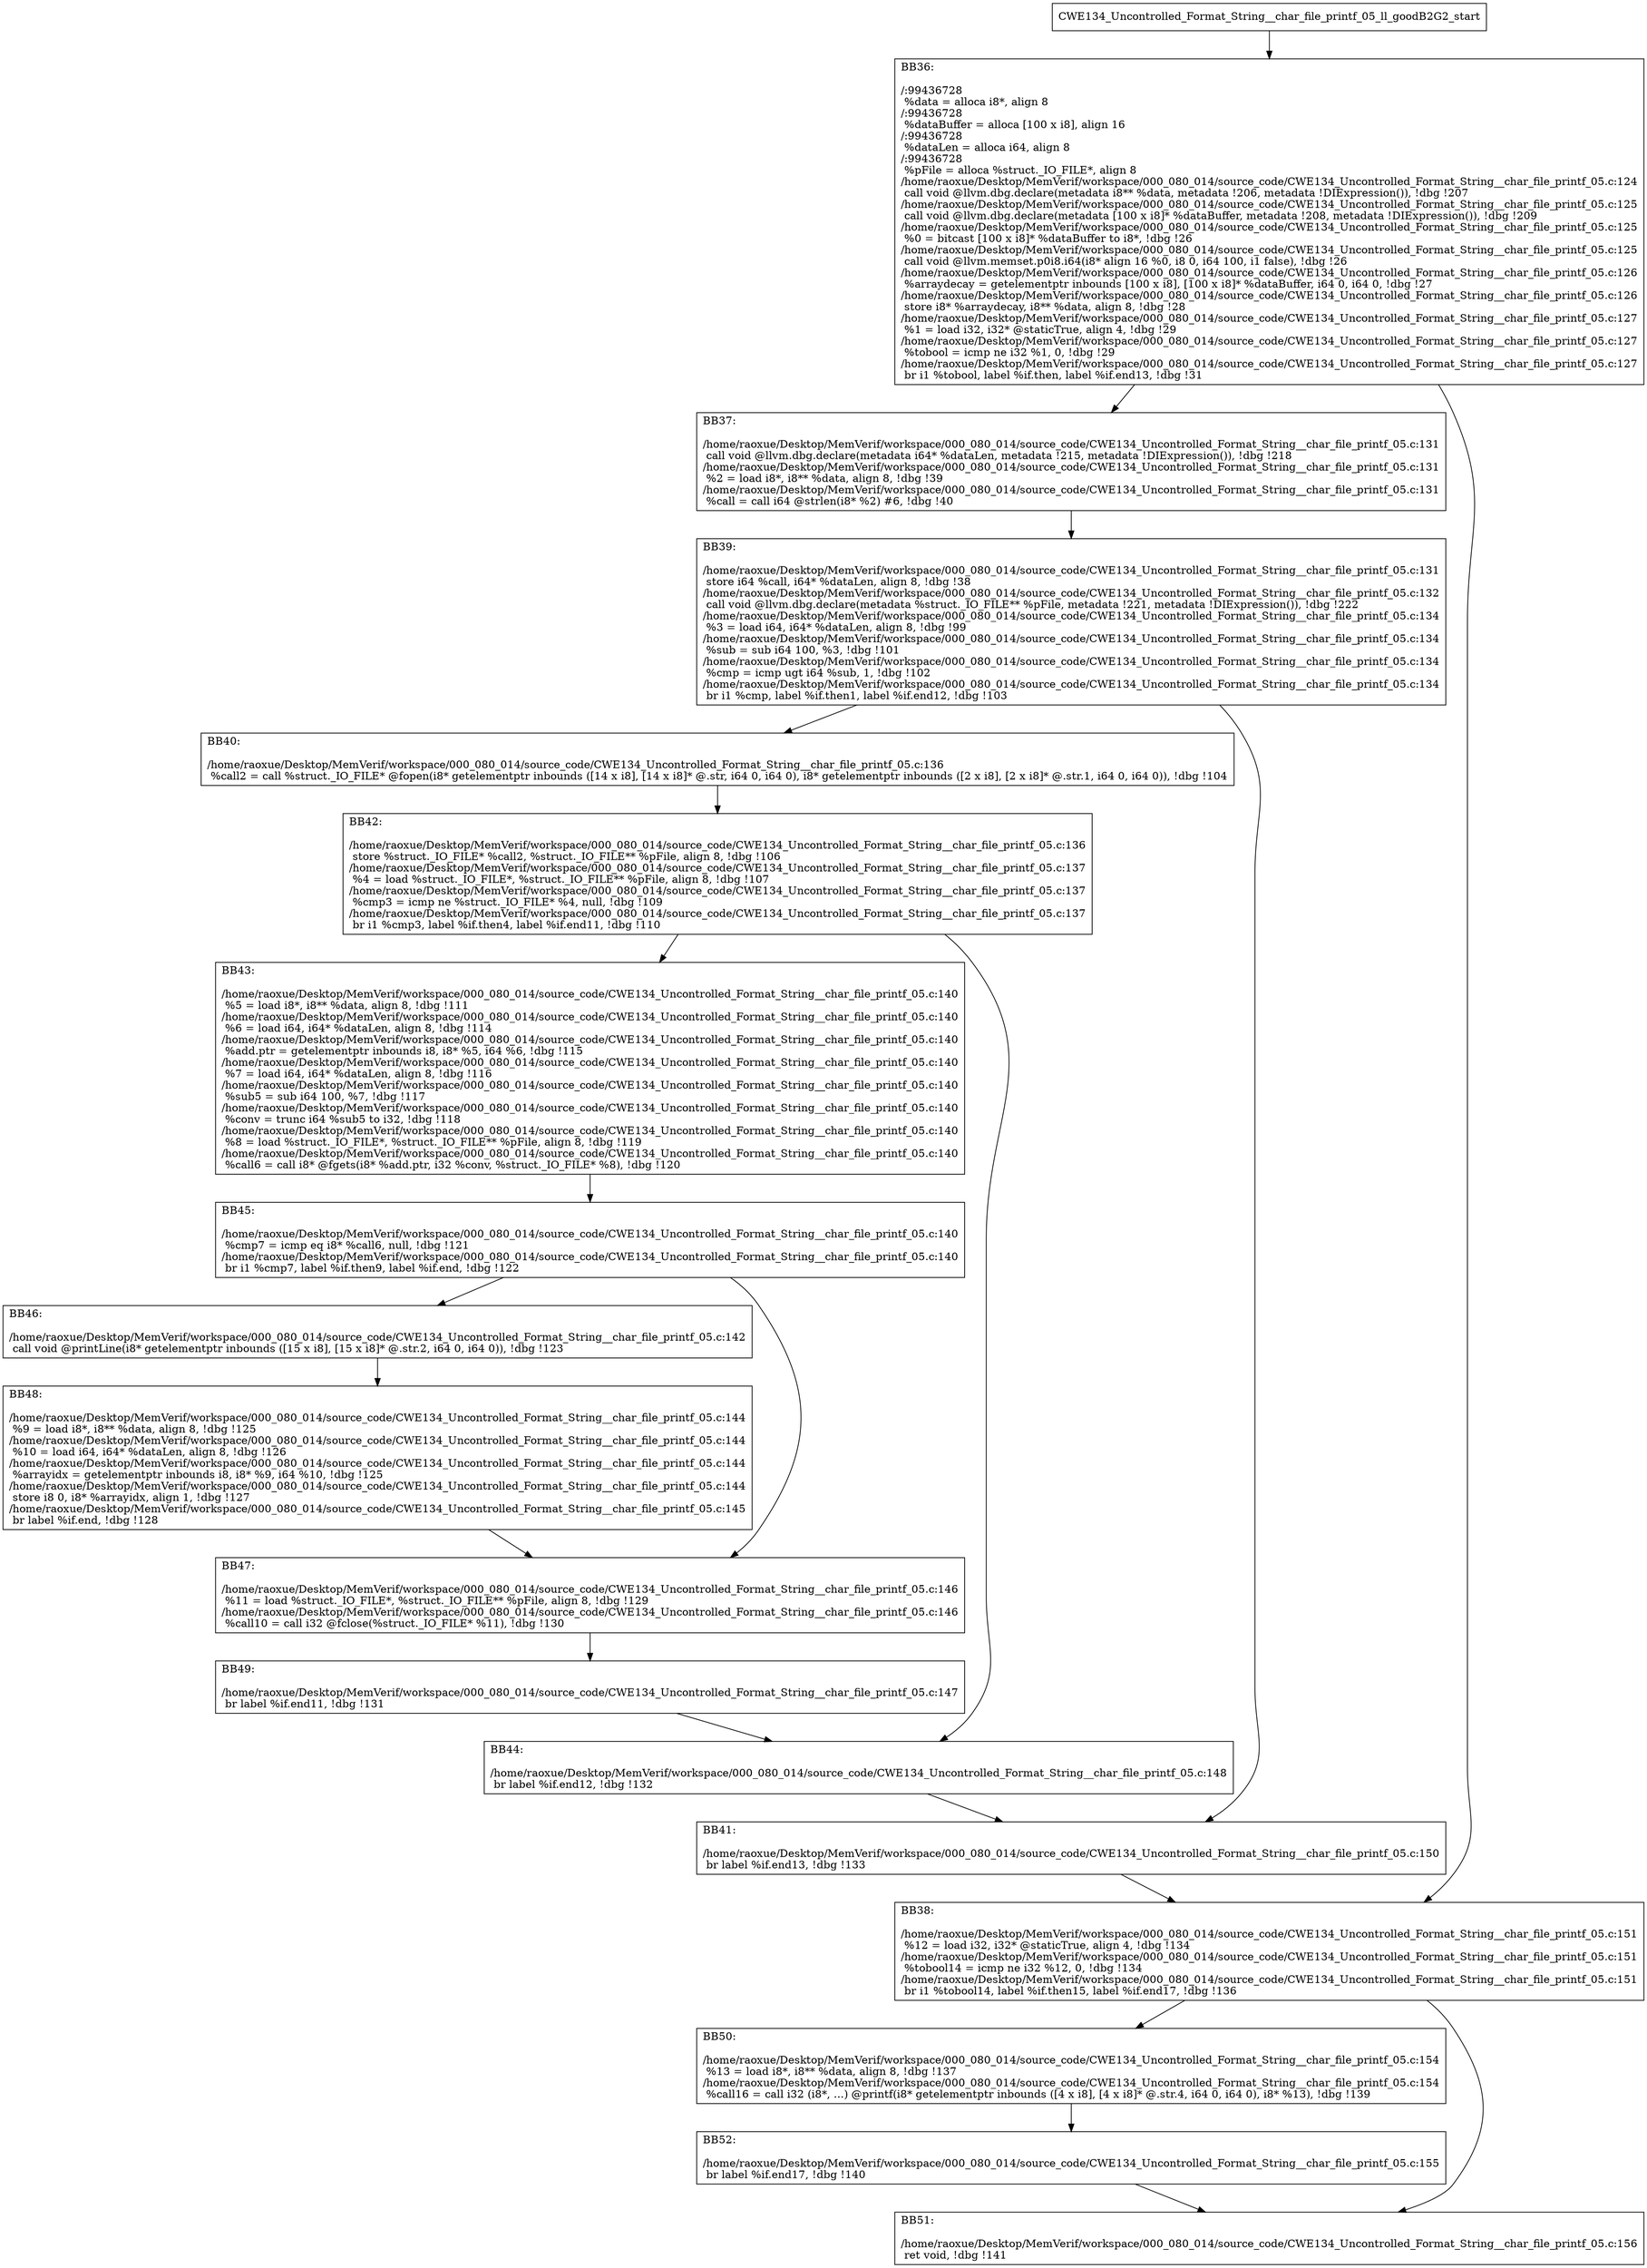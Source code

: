 digraph "CFG for'CWE134_Uncontrolled_Format_String__char_file_printf_05_ll_goodB2G2' function" {
	BBCWE134_Uncontrolled_Format_String__char_file_printf_05_ll_goodB2G2_start[shape=record,label="{CWE134_Uncontrolled_Format_String__char_file_printf_05_ll_goodB2G2_start}"];
	BBCWE134_Uncontrolled_Format_String__char_file_printf_05_ll_goodB2G2_start-> CWE134_Uncontrolled_Format_String__char_file_printf_05_ll_goodB2G2BB36;
	CWE134_Uncontrolled_Format_String__char_file_printf_05_ll_goodB2G2BB36 [shape=record, label="{BB36:\l\l/:99436728\l
  %data = alloca i8*, align 8\l
/:99436728\l
  %dataBuffer = alloca [100 x i8], align 16\l
/:99436728\l
  %dataLen = alloca i64, align 8\l
/:99436728\l
  %pFile = alloca %struct._IO_FILE*, align 8\l
/home/raoxue/Desktop/MemVerif/workspace/000_080_014/source_code/CWE134_Uncontrolled_Format_String__char_file_printf_05.c:124\l
  call void @llvm.dbg.declare(metadata i8** %data, metadata !206, metadata !DIExpression()), !dbg !207\l
/home/raoxue/Desktop/MemVerif/workspace/000_080_014/source_code/CWE134_Uncontrolled_Format_String__char_file_printf_05.c:125\l
  call void @llvm.dbg.declare(metadata [100 x i8]* %dataBuffer, metadata !208, metadata !DIExpression()), !dbg !209\l
/home/raoxue/Desktop/MemVerif/workspace/000_080_014/source_code/CWE134_Uncontrolled_Format_String__char_file_printf_05.c:125\l
  %0 = bitcast [100 x i8]* %dataBuffer to i8*, !dbg !26\l
/home/raoxue/Desktop/MemVerif/workspace/000_080_014/source_code/CWE134_Uncontrolled_Format_String__char_file_printf_05.c:125\l
  call void @llvm.memset.p0i8.i64(i8* align 16 %0, i8 0, i64 100, i1 false), !dbg !26\l
/home/raoxue/Desktop/MemVerif/workspace/000_080_014/source_code/CWE134_Uncontrolled_Format_String__char_file_printf_05.c:126\l
  %arraydecay = getelementptr inbounds [100 x i8], [100 x i8]* %dataBuffer, i64 0, i64 0, !dbg !27\l
/home/raoxue/Desktop/MemVerif/workspace/000_080_014/source_code/CWE134_Uncontrolled_Format_String__char_file_printf_05.c:126\l
  store i8* %arraydecay, i8** %data, align 8, !dbg !28\l
/home/raoxue/Desktop/MemVerif/workspace/000_080_014/source_code/CWE134_Uncontrolled_Format_String__char_file_printf_05.c:127\l
  %1 = load i32, i32* @staticTrue, align 4, !dbg !29\l
/home/raoxue/Desktop/MemVerif/workspace/000_080_014/source_code/CWE134_Uncontrolled_Format_String__char_file_printf_05.c:127\l
  %tobool = icmp ne i32 %1, 0, !dbg !29\l
/home/raoxue/Desktop/MemVerif/workspace/000_080_014/source_code/CWE134_Uncontrolled_Format_String__char_file_printf_05.c:127\l
  br i1 %tobool, label %if.then, label %if.end13, !dbg !31\l
}"];
	CWE134_Uncontrolled_Format_String__char_file_printf_05_ll_goodB2G2BB36-> CWE134_Uncontrolled_Format_String__char_file_printf_05_ll_goodB2G2BB37;
	CWE134_Uncontrolled_Format_String__char_file_printf_05_ll_goodB2G2BB36-> CWE134_Uncontrolled_Format_String__char_file_printf_05_ll_goodB2G2BB38;
	CWE134_Uncontrolled_Format_String__char_file_printf_05_ll_goodB2G2BB37 [shape=record, label="{BB37:\l\l/home/raoxue/Desktop/MemVerif/workspace/000_080_014/source_code/CWE134_Uncontrolled_Format_String__char_file_printf_05.c:131\l
  call void @llvm.dbg.declare(metadata i64* %dataLen, metadata !215, metadata !DIExpression()), !dbg !218\l
/home/raoxue/Desktop/MemVerif/workspace/000_080_014/source_code/CWE134_Uncontrolled_Format_String__char_file_printf_05.c:131\l
  %2 = load i8*, i8** %data, align 8, !dbg !39\l
/home/raoxue/Desktop/MemVerif/workspace/000_080_014/source_code/CWE134_Uncontrolled_Format_String__char_file_printf_05.c:131\l
  %call = call i64 @strlen(i8* %2) #6, !dbg !40\l
}"];
	CWE134_Uncontrolled_Format_String__char_file_printf_05_ll_goodB2G2BB37-> CWE134_Uncontrolled_Format_String__char_file_printf_05_ll_goodB2G2BB39;
	CWE134_Uncontrolled_Format_String__char_file_printf_05_ll_goodB2G2BB39 [shape=record, label="{BB39:\l\l/home/raoxue/Desktop/MemVerif/workspace/000_080_014/source_code/CWE134_Uncontrolled_Format_String__char_file_printf_05.c:131\l
  store i64 %call, i64* %dataLen, align 8, !dbg !38\l
/home/raoxue/Desktop/MemVerif/workspace/000_080_014/source_code/CWE134_Uncontrolled_Format_String__char_file_printf_05.c:132\l
  call void @llvm.dbg.declare(metadata %struct._IO_FILE** %pFile, metadata !221, metadata !DIExpression()), !dbg !222\l
/home/raoxue/Desktop/MemVerif/workspace/000_080_014/source_code/CWE134_Uncontrolled_Format_String__char_file_printf_05.c:134\l
  %3 = load i64, i64* %dataLen, align 8, !dbg !99\l
/home/raoxue/Desktop/MemVerif/workspace/000_080_014/source_code/CWE134_Uncontrolled_Format_String__char_file_printf_05.c:134\l
  %sub = sub i64 100, %3, !dbg !101\l
/home/raoxue/Desktop/MemVerif/workspace/000_080_014/source_code/CWE134_Uncontrolled_Format_String__char_file_printf_05.c:134\l
  %cmp = icmp ugt i64 %sub, 1, !dbg !102\l
/home/raoxue/Desktop/MemVerif/workspace/000_080_014/source_code/CWE134_Uncontrolled_Format_String__char_file_printf_05.c:134\l
  br i1 %cmp, label %if.then1, label %if.end12, !dbg !103\l
}"];
	CWE134_Uncontrolled_Format_String__char_file_printf_05_ll_goodB2G2BB39-> CWE134_Uncontrolled_Format_String__char_file_printf_05_ll_goodB2G2BB40;
	CWE134_Uncontrolled_Format_String__char_file_printf_05_ll_goodB2G2BB39-> CWE134_Uncontrolled_Format_String__char_file_printf_05_ll_goodB2G2BB41;
	CWE134_Uncontrolled_Format_String__char_file_printf_05_ll_goodB2G2BB40 [shape=record, label="{BB40:\l\l/home/raoxue/Desktop/MemVerif/workspace/000_080_014/source_code/CWE134_Uncontrolled_Format_String__char_file_printf_05.c:136\l
  %call2 = call %struct._IO_FILE* @fopen(i8* getelementptr inbounds ([14 x i8], [14 x i8]* @.str, i64 0, i64 0), i8* getelementptr inbounds ([2 x i8], [2 x i8]* @.str.1, i64 0, i64 0)), !dbg !104\l
}"];
	CWE134_Uncontrolled_Format_String__char_file_printf_05_ll_goodB2G2BB40-> CWE134_Uncontrolled_Format_String__char_file_printf_05_ll_goodB2G2BB42;
	CWE134_Uncontrolled_Format_String__char_file_printf_05_ll_goodB2G2BB42 [shape=record, label="{BB42:\l\l/home/raoxue/Desktop/MemVerif/workspace/000_080_014/source_code/CWE134_Uncontrolled_Format_String__char_file_printf_05.c:136\l
  store %struct._IO_FILE* %call2, %struct._IO_FILE** %pFile, align 8, !dbg !106\l
/home/raoxue/Desktop/MemVerif/workspace/000_080_014/source_code/CWE134_Uncontrolled_Format_String__char_file_printf_05.c:137\l
  %4 = load %struct._IO_FILE*, %struct._IO_FILE** %pFile, align 8, !dbg !107\l
/home/raoxue/Desktop/MemVerif/workspace/000_080_014/source_code/CWE134_Uncontrolled_Format_String__char_file_printf_05.c:137\l
  %cmp3 = icmp ne %struct._IO_FILE* %4, null, !dbg !109\l
/home/raoxue/Desktop/MemVerif/workspace/000_080_014/source_code/CWE134_Uncontrolled_Format_String__char_file_printf_05.c:137\l
  br i1 %cmp3, label %if.then4, label %if.end11, !dbg !110\l
}"];
	CWE134_Uncontrolled_Format_String__char_file_printf_05_ll_goodB2G2BB42-> CWE134_Uncontrolled_Format_String__char_file_printf_05_ll_goodB2G2BB43;
	CWE134_Uncontrolled_Format_String__char_file_printf_05_ll_goodB2G2BB42-> CWE134_Uncontrolled_Format_String__char_file_printf_05_ll_goodB2G2BB44;
	CWE134_Uncontrolled_Format_String__char_file_printf_05_ll_goodB2G2BB43 [shape=record, label="{BB43:\l\l/home/raoxue/Desktop/MemVerif/workspace/000_080_014/source_code/CWE134_Uncontrolled_Format_String__char_file_printf_05.c:140\l
  %5 = load i8*, i8** %data, align 8, !dbg !111\l
/home/raoxue/Desktop/MemVerif/workspace/000_080_014/source_code/CWE134_Uncontrolled_Format_String__char_file_printf_05.c:140\l
  %6 = load i64, i64* %dataLen, align 8, !dbg !114\l
/home/raoxue/Desktop/MemVerif/workspace/000_080_014/source_code/CWE134_Uncontrolled_Format_String__char_file_printf_05.c:140\l
  %add.ptr = getelementptr inbounds i8, i8* %5, i64 %6, !dbg !115\l
/home/raoxue/Desktop/MemVerif/workspace/000_080_014/source_code/CWE134_Uncontrolled_Format_String__char_file_printf_05.c:140\l
  %7 = load i64, i64* %dataLen, align 8, !dbg !116\l
/home/raoxue/Desktop/MemVerif/workspace/000_080_014/source_code/CWE134_Uncontrolled_Format_String__char_file_printf_05.c:140\l
  %sub5 = sub i64 100, %7, !dbg !117\l
/home/raoxue/Desktop/MemVerif/workspace/000_080_014/source_code/CWE134_Uncontrolled_Format_String__char_file_printf_05.c:140\l
  %conv = trunc i64 %sub5 to i32, !dbg !118\l
/home/raoxue/Desktop/MemVerif/workspace/000_080_014/source_code/CWE134_Uncontrolled_Format_String__char_file_printf_05.c:140\l
  %8 = load %struct._IO_FILE*, %struct._IO_FILE** %pFile, align 8, !dbg !119\l
/home/raoxue/Desktop/MemVerif/workspace/000_080_014/source_code/CWE134_Uncontrolled_Format_String__char_file_printf_05.c:140\l
  %call6 = call i8* @fgets(i8* %add.ptr, i32 %conv, %struct._IO_FILE* %8), !dbg !120\l
}"];
	CWE134_Uncontrolled_Format_String__char_file_printf_05_ll_goodB2G2BB43-> CWE134_Uncontrolled_Format_String__char_file_printf_05_ll_goodB2G2BB45;
	CWE134_Uncontrolled_Format_String__char_file_printf_05_ll_goodB2G2BB45 [shape=record, label="{BB45:\l\l/home/raoxue/Desktop/MemVerif/workspace/000_080_014/source_code/CWE134_Uncontrolled_Format_String__char_file_printf_05.c:140\l
  %cmp7 = icmp eq i8* %call6, null, !dbg !121\l
/home/raoxue/Desktop/MemVerif/workspace/000_080_014/source_code/CWE134_Uncontrolled_Format_String__char_file_printf_05.c:140\l
  br i1 %cmp7, label %if.then9, label %if.end, !dbg !122\l
}"];
	CWE134_Uncontrolled_Format_String__char_file_printf_05_ll_goodB2G2BB45-> CWE134_Uncontrolled_Format_String__char_file_printf_05_ll_goodB2G2BB46;
	CWE134_Uncontrolled_Format_String__char_file_printf_05_ll_goodB2G2BB45-> CWE134_Uncontrolled_Format_String__char_file_printf_05_ll_goodB2G2BB47;
	CWE134_Uncontrolled_Format_String__char_file_printf_05_ll_goodB2G2BB46 [shape=record, label="{BB46:\l\l/home/raoxue/Desktop/MemVerif/workspace/000_080_014/source_code/CWE134_Uncontrolled_Format_String__char_file_printf_05.c:142\l
  call void @printLine(i8* getelementptr inbounds ([15 x i8], [15 x i8]* @.str.2, i64 0, i64 0)), !dbg !123\l
}"];
	CWE134_Uncontrolled_Format_String__char_file_printf_05_ll_goodB2G2BB46-> CWE134_Uncontrolled_Format_String__char_file_printf_05_ll_goodB2G2BB48;
	CWE134_Uncontrolled_Format_String__char_file_printf_05_ll_goodB2G2BB48 [shape=record, label="{BB48:\l\l/home/raoxue/Desktop/MemVerif/workspace/000_080_014/source_code/CWE134_Uncontrolled_Format_String__char_file_printf_05.c:144\l
  %9 = load i8*, i8** %data, align 8, !dbg !125\l
/home/raoxue/Desktop/MemVerif/workspace/000_080_014/source_code/CWE134_Uncontrolled_Format_String__char_file_printf_05.c:144\l
  %10 = load i64, i64* %dataLen, align 8, !dbg !126\l
/home/raoxue/Desktop/MemVerif/workspace/000_080_014/source_code/CWE134_Uncontrolled_Format_String__char_file_printf_05.c:144\l
  %arrayidx = getelementptr inbounds i8, i8* %9, i64 %10, !dbg !125\l
/home/raoxue/Desktop/MemVerif/workspace/000_080_014/source_code/CWE134_Uncontrolled_Format_String__char_file_printf_05.c:144\l
  store i8 0, i8* %arrayidx, align 1, !dbg !127\l
/home/raoxue/Desktop/MemVerif/workspace/000_080_014/source_code/CWE134_Uncontrolled_Format_String__char_file_printf_05.c:145\l
  br label %if.end, !dbg !128\l
}"];
	CWE134_Uncontrolled_Format_String__char_file_printf_05_ll_goodB2G2BB48-> CWE134_Uncontrolled_Format_String__char_file_printf_05_ll_goodB2G2BB47;
	CWE134_Uncontrolled_Format_String__char_file_printf_05_ll_goodB2G2BB47 [shape=record, label="{BB47:\l\l/home/raoxue/Desktop/MemVerif/workspace/000_080_014/source_code/CWE134_Uncontrolled_Format_String__char_file_printf_05.c:146\l
  %11 = load %struct._IO_FILE*, %struct._IO_FILE** %pFile, align 8, !dbg !129\l
/home/raoxue/Desktop/MemVerif/workspace/000_080_014/source_code/CWE134_Uncontrolled_Format_String__char_file_printf_05.c:146\l
  %call10 = call i32 @fclose(%struct._IO_FILE* %11), !dbg !130\l
}"];
	CWE134_Uncontrolled_Format_String__char_file_printf_05_ll_goodB2G2BB47-> CWE134_Uncontrolled_Format_String__char_file_printf_05_ll_goodB2G2BB49;
	CWE134_Uncontrolled_Format_String__char_file_printf_05_ll_goodB2G2BB49 [shape=record, label="{BB49:\l\l/home/raoxue/Desktop/MemVerif/workspace/000_080_014/source_code/CWE134_Uncontrolled_Format_String__char_file_printf_05.c:147\l
  br label %if.end11, !dbg !131\l
}"];
	CWE134_Uncontrolled_Format_String__char_file_printf_05_ll_goodB2G2BB49-> CWE134_Uncontrolled_Format_String__char_file_printf_05_ll_goodB2G2BB44;
	CWE134_Uncontrolled_Format_String__char_file_printf_05_ll_goodB2G2BB44 [shape=record, label="{BB44:\l\l/home/raoxue/Desktop/MemVerif/workspace/000_080_014/source_code/CWE134_Uncontrolled_Format_String__char_file_printf_05.c:148\l
  br label %if.end12, !dbg !132\l
}"];
	CWE134_Uncontrolled_Format_String__char_file_printf_05_ll_goodB2G2BB44-> CWE134_Uncontrolled_Format_String__char_file_printf_05_ll_goodB2G2BB41;
	CWE134_Uncontrolled_Format_String__char_file_printf_05_ll_goodB2G2BB41 [shape=record, label="{BB41:\l\l/home/raoxue/Desktop/MemVerif/workspace/000_080_014/source_code/CWE134_Uncontrolled_Format_String__char_file_printf_05.c:150\l
  br label %if.end13, !dbg !133\l
}"];
	CWE134_Uncontrolled_Format_String__char_file_printf_05_ll_goodB2G2BB41-> CWE134_Uncontrolled_Format_String__char_file_printf_05_ll_goodB2G2BB38;
	CWE134_Uncontrolled_Format_String__char_file_printf_05_ll_goodB2G2BB38 [shape=record, label="{BB38:\l\l/home/raoxue/Desktop/MemVerif/workspace/000_080_014/source_code/CWE134_Uncontrolled_Format_String__char_file_printf_05.c:151\l
  %12 = load i32, i32* @staticTrue, align 4, !dbg !134\l
/home/raoxue/Desktop/MemVerif/workspace/000_080_014/source_code/CWE134_Uncontrolled_Format_String__char_file_printf_05.c:151\l
  %tobool14 = icmp ne i32 %12, 0, !dbg !134\l
/home/raoxue/Desktop/MemVerif/workspace/000_080_014/source_code/CWE134_Uncontrolled_Format_String__char_file_printf_05.c:151\l
  br i1 %tobool14, label %if.then15, label %if.end17, !dbg !136\l
}"];
	CWE134_Uncontrolled_Format_String__char_file_printf_05_ll_goodB2G2BB38-> CWE134_Uncontrolled_Format_String__char_file_printf_05_ll_goodB2G2BB50;
	CWE134_Uncontrolled_Format_String__char_file_printf_05_ll_goodB2G2BB38-> CWE134_Uncontrolled_Format_String__char_file_printf_05_ll_goodB2G2BB51;
	CWE134_Uncontrolled_Format_String__char_file_printf_05_ll_goodB2G2BB50 [shape=record, label="{BB50:\l\l/home/raoxue/Desktop/MemVerif/workspace/000_080_014/source_code/CWE134_Uncontrolled_Format_String__char_file_printf_05.c:154\l
  %13 = load i8*, i8** %data, align 8, !dbg !137\l
/home/raoxue/Desktop/MemVerif/workspace/000_080_014/source_code/CWE134_Uncontrolled_Format_String__char_file_printf_05.c:154\l
  %call16 = call i32 (i8*, ...) @printf(i8* getelementptr inbounds ([4 x i8], [4 x i8]* @.str.4, i64 0, i64 0), i8* %13), !dbg !139\l
}"];
	CWE134_Uncontrolled_Format_String__char_file_printf_05_ll_goodB2G2BB50-> CWE134_Uncontrolled_Format_String__char_file_printf_05_ll_goodB2G2BB52;
	CWE134_Uncontrolled_Format_String__char_file_printf_05_ll_goodB2G2BB52 [shape=record, label="{BB52:\l\l/home/raoxue/Desktop/MemVerif/workspace/000_080_014/source_code/CWE134_Uncontrolled_Format_String__char_file_printf_05.c:155\l
  br label %if.end17, !dbg !140\l
}"];
	CWE134_Uncontrolled_Format_String__char_file_printf_05_ll_goodB2G2BB52-> CWE134_Uncontrolled_Format_String__char_file_printf_05_ll_goodB2G2BB51;
	CWE134_Uncontrolled_Format_String__char_file_printf_05_ll_goodB2G2BB51 [shape=record, label="{BB51:\l\l/home/raoxue/Desktop/MemVerif/workspace/000_080_014/source_code/CWE134_Uncontrolled_Format_String__char_file_printf_05.c:156\l
  ret void, !dbg !141\l
}"];
}
